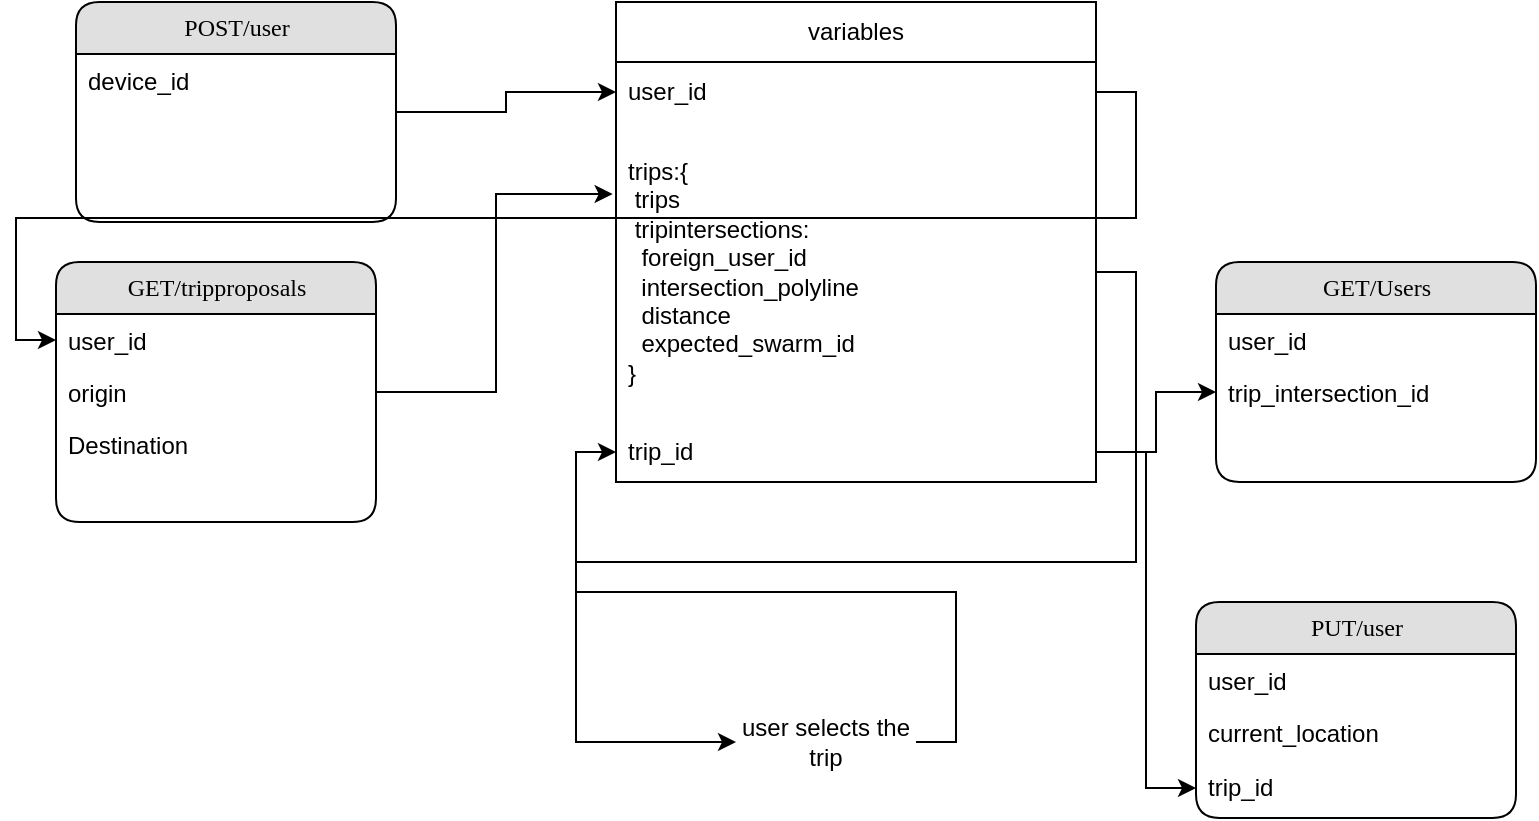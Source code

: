 <mxfile version="20.7.4" type="github" pages="3">
  <diagram name="Page-1" id="b520641d-4fe3-3701-9064-5fc419738815">
    <mxGraphModel dx="2388" dy="1456" grid="1" gridSize="10" guides="1" tooltips="1" connect="1" arrows="1" fold="1" page="1" pageScale="1" pageWidth="1100" pageHeight="850" background="none" math="0" shadow="0">
      <root>
        <mxCell id="0" />
        <mxCell id="1" parent="0" />
        <mxCell id="8EYG_bK2cF3EFuK98xYR-9" style="edgeStyle=orthogonalEdgeStyle;rounded=0;orthogonalLoop=1;jettySize=auto;html=1;entryX=0;entryY=0.5;entryDx=0;entryDy=0;" edge="1" parent="1" source="21ea969265ad0168-6" target="8EYG_bK2cF3EFuK98xYR-3">
          <mxGeometry relative="1" as="geometry" />
        </mxCell>
        <mxCell id="21ea969265ad0168-6" value="POST/user" style="swimlane;html=1;fontStyle=0;childLayout=stackLayout;horizontal=1;startSize=26;fillColor=#e0e0e0;horizontalStack=0;resizeParent=1;resizeLast=0;collapsible=1;marginBottom=0;swimlaneFillColor=#ffffff;align=center;rounded=1;shadow=0;comic=0;labelBackgroundColor=none;strokeWidth=1;fontFamily=Verdana;fontSize=12" parent="1" vertex="1">
          <mxGeometry x="130" y="10" width="160" height="110" as="geometry" />
        </mxCell>
        <mxCell id="21ea969265ad0168-7" value="device_id" style="text;html=1;strokeColor=none;fillColor=none;spacingLeft=4;spacingRight=4;whiteSpace=wrap;overflow=hidden;rotatable=0;points=[[0,0.5],[1,0.5]];portConstraint=eastwest;" parent="21ea969265ad0168-6" vertex="1">
          <mxGeometry y="26" width="160" height="26" as="geometry" />
        </mxCell>
        <mxCell id="21ea969265ad0168-10" value="GET/tripproposals" style="swimlane;html=1;fontStyle=0;childLayout=stackLayout;horizontal=1;startSize=26;fillColor=#e0e0e0;horizontalStack=0;resizeParent=1;resizeLast=0;collapsible=1;marginBottom=0;swimlaneFillColor=#ffffff;align=center;rounded=1;shadow=0;comic=0;labelBackgroundColor=none;strokeWidth=1;fontFamily=Verdana;fontSize=12" parent="1" vertex="1">
          <mxGeometry x="120" y="140" width="160" height="130" as="geometry" />
        </mxCell>
        <mxCell id="21ea969265ad0168-11" value="user_id" style="text;html=1;strokeColor=none;fillColor=none;spacingLeft=4;spacingRight=4;whiteSpace=wrap;overflow=hidden;rotatable=0;points=[[0,0.5],[1,0.5]];portConstraint=eastwest;" parent="21ea969265ad0168-10" vertex="1">
          <mxGeometry y="26" width="160" height="26" as="geometry" />
        </mxCell>
        <mxCell id="21ea969265ad0168-12" value="origin" style="text;html=1;strokeColor=none;fillColor=none;spacingLeft=4;spacingRight=4;whiteSpace=wrap;overflow=hidden;rotatable=0;points=[[0,0.5],[1,0.5]];portConstraint=eastwest;" parent="21ea969265ad0168-10" vertex="1">
          <mxGeometry y="52" width="160" height="26" as="geometry" />
        </mxCell>
        <mxCell id="21ea969265ad0168-52" value="Destination" style="text;html=1;strokeColor=none;fillColor=none;spacingLeft=4;spacingRight=4;whiteSpace=wrap;overflow=hidden;rotatable=0;points=[[0,0.5],[1,0.5]];portConstraint=eastwest;" parent="21ea969265ad0168-10" vertex="1">
          <mxGeometry y="78" width="160" height="26" as="geometry" />
        </mxCell>
        <mxCell id="21ea969265ad0168-22" value="PUT/user" style="swimlane;html=1;fontStyle=0;childLayout=stackLayout;horizontal=1;startSize=26;fillColor=#e0e0e0;horizontalStack=0;resizeParent=1;resizeLast=0;collapsible=1;marginBottom=0;swimlaneFillColor=#ffffff;align=center;rounded=1;shadow=0;comic=0;labelBackgroundColor=none;strokeWidth=1;fontFamily=Verdana;fontSize=12" parent="1" vertex="1">
          <mxGeometry x="690" y="310" width="160" height="108" as="geometry" />
        </mxCell>
        <mxCell id="21ea969265ad0168-24" value="user_id" style="text;html=1;strokeColor=none;fillColor=none;spacingLeft=4;spacingRight=4;whiteSpace=wrap;overflow=hidden;rotatable=0;points=[[0,0.5],[1,0.5]];portConstraint=eastwest;" parent="21ea969265ad0168-22" vertex="1">
          <mxGeometry y="26" width="160" height="26" as="geometry" />
        </mxCell>
        <mxCell id="21ea969265ad0168-23" value="current_location" style="text;html=1;strokeColor=none;fillColor=none;spacingLeft=4;spacingRight=4;whiteSpace=wrap;overflow=hidden;rotatable=0;points=[[0,0.5],[1,0.5]];portConstraint=eastwest;" parent="21ea969265ad0168-22" vertex="1">
          <mxGeometry y="52" width="160" height="26" as="geometry" />
        </mxCell>
        <mxCell id="8EYG_bK2cF3EFuK98xYR-15" value="trip_id" style="text;strokeColor=none;fillColor=none;align=left;verticalAlign=middle;spacingLeft=4;spacingRight=4;overflow=hidden;points=[[0,0.5],[1,0.5]];portConstraint=eastwest;rotatable=0;whiteSpace=wrap;html=1;" vertex="1" parent="21ea969265ad0168-22">
          <mxGeometry y="78" width="160" height="30" as="geometry" />
        </mxCell>
        <mxCell id="21ea969265ad0168-26" value="GET/Users" style="swimlane;html=1;fontStyle=0;childLayout=stackLayout;horizontal=1;startSize=26;fillColor=#e0e0e0;horizontalStack=0;resizeParent=1;resizeLast=0;collapsible=1;marginBottom=0;swimlaneFillColor=#ffffff;align=center;rounded=1;shadow=0;comic=0;labelBackgroundColor=none;strokeWidth=1;fontFamily=Verdana;fontSize=12" parent="1" vertex="1">
          <mxGeometry x="700" y="140" width="160" height="110" as="geometry" />
        </mxCell>
        <mxCell id="21ea969265ad0168-28" value="user_id" style="text;html=1;strokeColor=none;fillColor=none;spacingLeft=4;spacingRight=4;whiteSpace=wrap;overflow=hidden;rotatable=0;points=[[0,0.5],[1,0.5]];portConstraint=eastwest;" parent="21ea969265ad0168-26" vertex="1">
          <mxGeometry y="26" width="160" height="26" as="geometry" />
        </mxCell>
        <mxCell id="21ea969265ad0168-27" value="trip_intersection_id" style="text;html=1;strokeColor=none;fillColor=none;spacingLeft=4;spacingRight=4;whiteSpace=wrap;overflow=hidden;rotatable=0;points=[[0,0.5],[1,0.5]];portConstraint=eastwest;" parent="21ea969265ad0168-26" vertex="1">
          <mxGeometry y="52" width="160" height="26" as="geometry" />
        </mxCell>
        <mxCell id="8EYG_bK2cF3EFuK98xYR-2" value="variables" style="swimlane;fontStyle=0;childLayout=stackLayout;horizontal=1;startSize=30;horizontalStack=0;resizeParent=1;resizeParentMax=0;resizeLast=0;collapsible=1;marginBottom=0;whiteSpace=wrap;html=1;" vertex="1" parent="1">
          <mxGeometry x="400" y="10" width="240" height="240" as="geometry" />
        </mxCell>
        <mxCell id="8EYG_bK2cF3EFuK98xYR-3" value="user_id" style="text;strokeColor=none;fillColor=none;align=left;verticalAlign=middle;spacingLeft=4;spacingRight=4;overflow=hidden;points=[[0,0.5],[1,0.5]];portConstraint=eastwest;rotatable=0;whiteSpace=wrap;html=1;" vertex="1" parent="8EYG_bK2cF3EFuK98xYR-2">
          <mxGeometry y="30" width="240" height="30" as="geometry" />
        </mxCell>
        <mxCell id="8EYG_bK2cF3EFuK98xYR-4" value="&lt;div&gt;trips:{&lt;/div&gt;&lt;div&gt;&lt;span style=&quot;white-space: pre;&quot;&gt;	&lt;/span&gt;trips&lt;br&gt;&lt;/div&gt;&lt;div&gt;&lt;span style=&quot;white-space: pre;&quot;&gt;	&lt;/span&gt;tripintersections:&lt;/div&gt;&lt;div&gt;&lt;span style=&quot;white-space: pre;&quot;&gt;	&lt;/span&gt;&lt;span style=&quot;white-space: pre;&quot;&gt;	&lt;/span&gt;foreign_user_id&lt;/div&gt;&lt;div&gt;&lt;span style=&quot;white-space: pre;&quot;&gt;	&lt;/span&gt;&lt;span style=&quot;white-space: pre;&quot;&gt;	intersection_polyline&lt;/span&gt;&lt;/div&gt;&lt;div&gt;&lt;span style=&quot;white-space: pre;&quot;&gt;	&lt;/span&gt;&lt;span style=&quot;white-space: pre;&quot;&gt;	&lt;/span&gt;distance&lt;/div&gt;&lt;div&gt;&lt;span style=&quot;white-space: pre;&quot;&gt;	&lt;/span&gt;&lt;span style=&quot;white-space: pre;&quot;&gt;	&lt;/span&gt;expected_swarm_id&lt;br&gt;&lt;/div&gt;&lt;div&gt;}&lt;/div&gt;" style="text;strokeColor=none;fillColor=none;align=left;verticalAlign=middle;spacingLeft=4;spacingRight=4;overflow=hidden;points=[[0,0.5],[1,0.5]];portConstraint=eastwest;rotatable=0;whiteSpace=wrap;html=1;" vertex="1" parent="8EYG_bK2cF3EFuK98xYR-2">
          <mxGeometry y="60" width="240" height="150" as="geometry" />
        </mxCell>
        <mxCell id="8EYG_bK2cF3EFuK98xYR-5" value="trip_id" style="text;strokeColor=none;fillColor=none;align=left;verticalAlign=middle;spacingLeft=4;spacingRight=4;overflow=hidden;points=[[0,0.5],[1,0.5]];portConstraint=eastwest;rotatable=0;whiteSpace=wrap;html=1;" vertex="1" parent="8EYG_bK2cF3EFuK98xYR-2">
          <mxGeometry y="210" width="240" height="30" as="geometry" />
        </mxCell>
        <mxCell id="8EYG_bK2cF3EFuK98xYR-7" style="edgeStyle=orthogonalEdgeStyle;rounded=0;orthogonalLoop=1;jettySize=auto;html=1;exitX=1;exitY=0.5;exitDx=0;exitDy=0;entryX=0;entryY=0.5;entryDx=0;entryDy=0;" edge="1" parent="1" source="8EYG_bK2cF3EFuK98xYR-3" target="21ea969265ad0168-11">
          <mxGeometry relative="1" as="geometry" />
        </mxCell>
        <mxCell id="8EYG_bK2cF3EFuK98xYR-12" style="edgeStyle=orthogonalEdgeStyle;rounded=0;orthogonalLoop=1;jettySize=auto;html=1;exitX=1;exitY=0.5;exitDx=0;exitDy=0;entryX=-0.007;entryY=0.24;entryDx=0;entryDy=0;entryPerimeter=0;" edge="1" parent="1" source="21ea969265ad0168-12" target="8EYG_bK2cF3EFuK98xYR-4">
          <mxGeometry relative="1" as="geometry" />
        </mxCell>
        <mxCell id="8EYG_bK2cF3EFuK98xYR-17" style="edgeStyle=orthogonalEdgeStyle;rounded=0;orthogonalLoop=1;jettySize=auto;html=1;exitX=1;exitY=0.5;exitDx=0;exitDy=0;entryX=0;entryY=0.5;entryDx=0;entryDy=0;" edge="1" parent="1" source="8EYG_bK2cF3EFuK98xYR-5" target="8EYG_bK2cF3EFuK98xYR-15">
          <mxGeometry relative="1" as="geometry" />
        </mxCell>
        <mxCell id="8EYG_bK2cF3EFuK98xYR-20" style="edgeStyle=orthogonalEdgeStyle;rounded=0;orthogonalLoop=1;jettySize=auto;html=1;exitX=1;exitY=0.5;exitDx=0;exitDy=0;entryX=0;entryY=0.5;entryDx=0;entryDy=0;" edge="1" parent="1" source="8EYG_bK2cF3EFuK98xYR-19" target="8EYG_bK2cF3EFuK98xYR-5">
          <mxGeometry relative="1" as="geometry" />
        </mxCell>
        <mxCell id="8EYG_bK2cF3EFuK98xYR-19" value="user selects the trip " style="text;html=1;strokeColor=none;fillColor=none;align=center;verticalAlign=middle;whiteSpace=wrap;rounded=0;strokeWidth=3;glass=1;" vertex="1" parent="1">
          <mxGeometry x="460" y="360" width="90" height="40" as="geometry" />
        </mxCell>
        <mxCell id="8EYG_bK2cF3EFuK98xYR-21" style="edgeStyle=orthogonalEdgeStyle;rounded=0;orthogonalLoop=1;jettySize=auto;html=1;exitX=1;exitY=0.5;exitDx=0;exitDy=0;entryX=0;entryY=0.5;entryDx=0;entryDy=0;" edge="1" parent="1" source="8EYG_bK2cF3EFuK98xYR-4" target="8EYG_bK2cF3EFuK98xYR-19">
          <mxGeometry relative="1" as="geometry" />
        </mxCell>
        <mxCell id="8EYG_bK2cF3EFuK98xYR-22" style="edgeStyle=orthogonalEdgeStyle;rounded=0;orthogonalLoop=1;jettySize=auto;html=1;exitX=1;exitY=0.5;exitDx=0;exitDy=0;entryX=0;entryY=0.5;entryDx=0;entryDy=0;" edge="1" parent="1" source="8EYG_bK2cF3EFuK98xYR-5" target="21ea969265ad0168-27">
          <mxGeometry relative="1" as="geometry" />
        </mxCell>
      </root>
    </mxGraphModel>
  </diagram>
  <diagram id="Jhuc6QCtDhViG4jhVsjJ" name="Seite-2">
    <mxGraphModel dx="1194" dy="1897" grid="1" gridSize="10" guides="1" tooltips="1" connect="1" arrows="1" fold="1" page="1" pageScale="1" pageWidth="827" pageHeight="1169" math="0" shadow="0">
      <root>
        <mxCell id="0" />
        <mxCell id="1" parent="0" />
        <mxCell id="KN1DDm4QLc_TguPzMcr2-1" style="edgeStyle=orthogonalEdgeStyle;rounded=0;orthogonalLoop=1;jettySize=auto;html=1;entryX=0;entryY=0.5;entryDx=0;entryDy=0;" edge="1" parent="1" source="KN1DDm4QLc_TguPzMcr2-2" target="KN1DDm4QLc_TguPzMcr2-16">
          <mxGeometry relative="1" as="geometry" />
        </mxCell>
        <mxCell id="sVhfbkBYTxxkXQJvgDh4-20" value="creates new user Id" style="edgeLabel;html=1;align=center;verticalAlign=middle;resizable=0;points=[];" vertex="1" connectable="0" parent="KN1DDm4QLc_TguPzMcr2-1">
          <mxGeometry x="-0.383" relative="1" as="geometry">
            <mxPoint as="offset" />
          </mxGeometry>
        </mxCell>
        <mxCell id="KN1DDm4QLc_TguPzMcr2-2" value="POST/user" style="swimlane;html=1;fontStyle=0;childLayout=stackLayout;horizontal=1;startSize=26;fillColor=#e0e0e0;horizontalStack=0;resizeParent=1;resizeLast=0;collapsible=1;marginBottom=0;swimlaneFillColor=#ffffff;align=center;rounded=1;shadow=0;comic=0;labelBackgroundColor=none;strokeWidth=1;fontFamily=Verdana;fontSize=12" vertex="1" parent="1">
          <mxGeometry x="50" width="160" height="110" as="geometry" />
        </mxCell>
        <mxCell id="KN1DDm4QLc_TguPzMcr2-3" value="device_id" style="text;html=1;strokeColor=none;fillColor=none;spacingLeft=4;spacingRight=4;whiteSpace=wrap;overflow=hidden;rotatable=0;points=[[0,0.5],[1,0.5]];portConstraint=eastwest;" vertex="1" parent="KN1DDm4QLc_TguPzMcr2-2">
          <mxGeometry y="26" width="160" height="26" as="geometry" />
        </mxCell>
        <mxCell id="KN1DDm4QLc_TguPzMcr2-4" value="GET/tripproposals" style="swimlane;html=1;fontStyle=0;childLayout=stackLayout;horizontal=1;startSize=26;fillColor=#e0e0e0;horizontalStack=0;resizeParent=1;resizeLast=0;collapsible=1;marginBottom=0;swimlaneFillColor=#ffffff;align=center;rounded=1;shadow=0;comic=0;labelBackgroundColor=none;strokeWidth=1;fontFamily=Verdana;fontSize=12" vertex="1" parent="1">
          <mxGeometry y="150" width="160" height="130" as="geometry" />
        </mxCell>
        <mxCell id="KN1DDm4QLc_TguPzMcr2-5" value="user_id" style="text;html=1;strokeColor=none;fillColor=none;spacingLeft=4;spacingRight=4;whiteSpace=wrap;overflow=hidden;rotatable=0;points=[[0,0.5],[1,0.5]];portConstraint=eastwest;" vertex="1" parent="KN1DDm4QLc_TguPzMcr2-4">
          <mxGeometry y="26" width="160" height="26" as="geometry" />
        </mxCell>
        <mxCell id="KN1DDm4QLc_TguPzMcr2-6" value="origin" style="text;html=1;strokeColor=none;fillColor=none;spacingLeft=4;spacingRight=4;whiteSpace=wrap;overflow=hidden;rotatable=0;points=[[0,0.5],[1,0.5]];portConstraint=eastwest;" vertex="1" parent="KN1DDm4QLc_TguPzMcr2-4">
          <mxGeometry y="52" width="160" height="26" as="geometry" />
        </mxCell>
        <mxCell id="KN1DDm4QLc_TguPzMcr2-7" value="Destination" style="text;html=1;strokeColor=none;fillColor=none;spacingLeft=4;spacingRight=4;whiteSpace=wrap;overflow=hidden;rotatable=0;points=[[0,0.5],[1,0.5]];portConstraint=eastwest;" vertex="1" parent="KN1DDm4QLc_TguPzMcr2-4">
          <mxGeometry y="78" width="160" height="26" as="geometry" />
        </mxCell>
        <mxCell id="sVhfbkBYTxxkXQJvgDh4-31" style="edgeStyle=orthogonalEdgeStyle;rounded=0;orthogonalLoop=1;jettySize=auto;html=1;" edge="1" parent="1" source="KN1DDm4QLc_TguPzMcr2-8" target="sVhfbkBYTxxkXQJvgDh4-23">
          <mxGeometry relative="1" as="geometry" />
        </mxCell>
        <mxCell id="KN1DDm4QLc_TguPzMcr2-8" value="PUT/user" style="swimlane;html=1;fontStyle=0;childLayout=stackLayout;horizontal=1;startSize=26;fillColor=#e0e0e0;horizontalStack=0;resizeParent=1;resizeLast=0;collapsible=1;marginBottom=0;swimlaneFillColor=#ffffff;align=center;rounded=1;shadow=0;comic=0;labelBackgroundColor=none;strokeWidth=1;fontFamily=Verdana;fontSize=12" vertex="1" parent="1">
          <mxGeometry x="630" y="370" width="160" height="108" as="geometry" />
        </mxCell>
        <mxCell id="KN1DDm4QLc_TguPzMcr2-9" value="user_id" style="text;html=1;strokeColor=none;fillColor=none;spacingLeft=4;spacingRight=4;whiteSpace=wrap;overflow=hidden;rotatable=0;points=[[0,0.5],[1,0.5]];portConstraint=eastwest;" vertex="1" parent="KN1DDm4QLc_TguPzMcr2-8">
          <mxGeometry y="26" width="160" height="26" as="geometry" />
        </mxCell>
        <mxCell id="KN1DDm4QLc_TguPzMcr2-10" value="current_location" style="text;html=1;strokeColor=none;fillColor=none;spacingLeft=4;spacingRight=4;whiteSpace=wrap;overflow=hidden;rotatable=0;points=[[0,0.5],[1,0.5]];portConstraint=eastwest;" vertex="1" parent="KN1DDm4QLc_TguPzMcr2-8">
          <mxGeometry y="52" width="160" height="26" as="geometry" />
        </mxCell>
        <mxCell id="KN1DDm4QLc_TguPzMcr2-11" value="trip_id" style="text;strokeColor=none;fillColor=none;align=left;verticalAlign=middle;spacingLeft=4;spacingRight=4;overflow=hidden;points=[[0,0.5],[1,0.5]];portConstraint=eastwest;rotatable=0;whiteSpace=wrap;html=1;" vertex="1" parent="KN1DDm4QLc_TguPzMcr2-8">
          <mxGeometry y="78" width="160" height="30" as="geometry" />
        </mxCell>
        <mxCell id="sVhfbkBYTxxkXQJvgDh4-33" style="edgeStyle=orthogonalEdgeStyle;rounded=0;orthogonalLoop=1;jettySize=auto;html=1;exitX=0.5;exitY=0;exitDx=0;exitDy=0;entryX=0.5;entryY=1;entryDx=0;entryDy=0;" edge="1" parent="1" source="sVhfbkBYTxxkXQJvgDh4-22" target="KN1DDm4QLc_TguPzMcr2-12">
          <mxGeometry relative="1" as="geometry" />
        </mxCell>
        <mxCell id="KN1DDm4QLc_TguPzMcr2-12" value="GET/Users" style="swimlane;html=1;fontStyle=0;childLayout=stackLayout;horizontal=1;startSize=26;fillColor=#e0e0e0;horizontalStack=0;resizeParent=1;resizeLast=0;collapsible=1;marginBottom=0;swimlaneFillColor=#ffffff;align=center;rounded=1;shadow=0;comic=0;labelBackgroundColor=none;strokeWidth=1;fontFamily=Verdana;fontSize=12" vertex="1" parent="1">
          <mxGeometry x="790" y="-140" width="160" height="110" as="geometry" />
        </mxCell>
        <mxCell id="KN1DDm4QLc_TguPzMcr2-13" value="user_id" style="text;html=1;strokeColor=none;fillColor=none;spacingLeft=4;spacingRight=4;whiteSpace=wrap;overflow=hidden;rotatable=0;points=[[0,0.5],[1,0.5]];portConstraint=eastwest;" vertex="1" parent="KN1DDm4QLc_TguPzMcr2-12">
          <mxGeometry y="26" width="160" height="26" as="geometry" />
        </mxCell>
        <mxCell id="KN1DDm4QLc_TguPzMcr2-14" value="trip_id" style="text;html=1;strokeColor=none;fillColor=none;spacingLeft=4;spacingRight=4;whiteSpace=wrap;overflow=hidden;rotatable=0;points=[[0,0.5],[1,0.5]];portConstraint=eastwest;" vertex="1" parent="KN1DDm4QLc_TguPzMcr2-12">
          <mxGeometry y="52" width="160" height="26" as="geometry" />
        </mxCell>
        <mxCell id="KN1DDm4QLc_TguPzMcr2-15" value="trips data" style="swimlane;fontStyle=0;childLayout=stackLayout;horizontal=1;startSize=30;horizontalStack=0;resizeParent=1;resizeParentMax=0;resizeLast=0;collapsible=1;marginBottom=0;whiteSpace=wrap;html=1;" vertex="1" parent="1">
          <mxGeometry x="400" y="10" width="240" height="240" as="geometry" />
        </mxCell>
        <mxCell id="KN1DDm4QLc_TguPzMcr2-16" value="user_id" style="text;strokeColor=none;fillColor=none;align=left;verticalAlign=middle;spacingLeft=4;spacingRight=4;overflow=hidden;points=[[0,0.5],[1,0.5]];portConstraint=eastwest;rotatable=0;whiteSpace=wrap;html=1;" vertex="1" parent="KN1DDm4QLc_TguPzMcr2-15">
          <mxGeometry y="30" width="240" height="30" as="geometry" />
        </mxCell>
        <mxCell id="KN1DDm4QLc_TguPzMcr2-17" value="&lt;div&gt;trips:{&lt;/div&gt;&lt;div&gt;&lt;span style=&quot;white-space: pre;&quot;&gt;	&lt;/span&gt;trips&lt;br&gt;&lt;/div&gt;&lt;div&gt;&lt;span style=&quot;white-space: pre;&quot;&gt;	&lt;/span&gt;tripintersections:&lt;/div&gt;&lt;div&gt;&lt;span style=&quot;white-space: pre;&quot;&gt;	&lt;/span&gt;&lt;span style=&quot;white-space: pre;&quot;&gt;	&lt;/span&gt;foreign_user_id&lt;/div&gt;&lt;div&gt;&lt;span style=&quot;white-space: pre;&quot;&gt;	&lt;/span&gt;&lt;span style=&quot;white-space: pre;&quot;&gt;	intersection_polyline&lt;/span&gt;&lt;/div&gt;&lt;div&gt;&lt;span style=&quot;white-space: pre;&quot;&gt;	&lt;/span&gt;&lt;span style=&quot;white-space: pre;&quot;&gt;	&lt;/span&gt;distance&lt;/div&gt;&lt;div&gt;&lt;span style=&quot;white-space: pre;&quot;&gt;	&lt;/span&gt;&lt;span style=&quot;white-space: pre;&quot;&gt;	&lt;/span&gt;expected_swarm_id&lt;br&gt;&lt;/div&gt;&lt;div&gt;}&lt;/div&gt;" style="text;strokeColor=none;fillColor=none;align=left;verticalAlign=middle;spacingLeft=4;spacingRight=4;overflow=hidden;points=[[0,0.5],[1,0.5]];portConstraint=eastwest;rotatable=0;whiteSpace=wrap;html=1;" vertex="1" parent="KN1DDm4QLc_TguPzMcr2-15">
          <mxGeometry y="60" width="240" height="150" as="geometry" />
        </mxCell>
        <mxCell id="KN1DDm4QLc_TguPzMcr2-18" value="trip_id" style="text;strokeColor=none;fillColor=none;align=left;verticalAlign=middle;spacingLeft=4;spacingRight=4;overflow=hidden;points=[[0,0.5],[1,0.5]];portConstraint=eastwest;rotatable=0;whiteSpace=wrap;html=1;" vertex="1" parent="KN1DDm4QLc_TguPzMcr2-15">
          <mxGeometry y="210" width="240" height="30" as="geometry" />
        </mxCell>
        <mxCell id="KN1DDm4QLc_TguPzMcr2-21" style="edgeStyle=orthogonalEdgeStyle;rounded=0;orthogonalLoop=1;jettySize=auto;html=1;exitX=1;exitY=0.5;exitDx=0;exitDy=0;entryX=0;entryY=0.5;entryDx=0;entryDy=0;" edge="1" parent="1" source="KN1DDm4QLc_TguPzMcr2-18" target="KN1DDm4QLc_TguPzMcr2-11">
          <mxGeometry relative="1" as="geometry" />
        </mxCell>
        <mxCell id="KN1DDm4QLc_TguPzMcr2-22" style="edgeStyle=orthogonalEdgeStyle;rounded=0;orthogonalLoop=1;jettySize=auto;html=1;exitX=1;exitY=0.5;exitDx=0;exitDy=0;entryX=0;entryY=0.5;entryDx=0;entryDy=0;" edge="1" parent="1" source="KN1DDm4QLc_TguPzMcr2-23" target="KN1DDm4QLc_TguPzMcr2-18">
          <mxGeometry relative="1" as="geometry" />
        </mxCell>
        <mxCell id="KN1DDm4QLc_TguPzMcr2-23" value="&lt;div&gt;User selected Trip&lt;/div&gt;" style="text;html=1;strokeColor=#BD7000;fillColor=#f0a30a;align=center;verticalAlign=middle;whiteSpace=wrap;rounded=0;strokeWidth=3;glass=1;fontColor=#000000;" vertex="1" parent="1">
          <mxGeometry x="145" y="290" width="90" height="40" as="geometry" />
        </mxCell>
        <mxCell id="sVhfbkBYTxxkXQJvgDh4-1" value="POST/Swarms" style="swimlane;html=1;fontStyle=0;childLayout=stackLayout;horizontal=1;startSize=26;fillColor=#e0e0e0;horizontalStack=0;resizeParent=1;resizeLast=0;collapsible=1;marginBottom=0;swimlaneFillColor=#ffffff;align=center;rounded=1;shadow=0;comic=0;labelBackgroundColor=none;strokeWidth=1;fontFamily=Verdana;fontSize=12" vertex="1" parent="1">
          <mxGeometry x="110" y="480" width="160" height="108" as="geometry" />
        </mxCell>
        <mxCell id="sVhfbkBYTxxkXQJvgDh4-2" value="user_id&lt;span style=&quot;white-space: pre;&quot;&gt;	&lt;/span&gt;&lt;span style=&quot;white-space: pre;&quot;&gt;	&lt;/span&gt;" style="text;html=1;strokeColor=none;fillColor=none;spacingLeft=4;spacingRight=4;whiteSpace=wrap;overflow=hidden;rotatable=0;points=[[0,0.5],[1,0.5]];portConstraint=eastwest;" vertex="1" parent="sVhfbkBYTxxkXQJvgDh4-1">
          <mxGeometry y="26" width="160" height="26" as="geometry" />
        </mxCell>
        <mxCell id="sVhfbkBYTxxkXQJvgDh4-4" value="device_id&#39;s" style="text;strokeColor=none;fillColor=none;align=left;verticalAlign=middle;spacingLeft=4;spacingRight=4;overflow=hidden;points=[[0,0.5],[1,0.5]];portConstraint=eastwest;rotatable=0;whiteSpace=wrap;html=1;" vertex="1" parent="sVhfbkBYTxxkXQJvgDh4-1">
          <mxGeometry y="52" width="160" height="30" as="geometry" />
        </mxCell>
        <mxCell id="sVhfbkBYTxxkXQJvgDh4-17" style="edgeStyle=orthogonalEdgeStyle;rounded=0;orthogonalLoop=1;jettySize=auto;html=1;exitX=0.5;exitY=1;exitDx=0;exitDy=0;entryX=0.5;entryY=0;entryDx=0;entryDy=0;" edge="1" parent="1" source="sVhfbkBYTxxkXQJvgDh4-9" target="sVhfbkBYTxxkXQJvgDh4-5">
          <mxGeometry relative="1" as="geometry" />
        </mxCell>
        <mxCell id="sVhfbkBYTxxkXQJvgDh4-19" value="retrieves all the given variables from backend " style="edgeLabel;html=1;align=center;verticalAlign=middle;resizable=0;points=[];" vertex="1" connectable="0" parent="sVhfbkBYTxxkXQJvgDh4-17">
          <mxGeometry x="0.018" relative="1" as="geometry">
            <mxPoint as="offset" />
          </mxGeometry>
        </mxCell>
        <mxCell id="sVhfbkBYTxxkXQJvgDh4-5" value="GET/swarms" style="swimlane;html=1;fontStyle=0;childLayout=stackLayout;horizontal=1;startSize=26;fillColor=#e0e0e0;horizontalStack=0;resizeParent=1;resizeLast=0;collapsible=1;marginBottom=0;swimlaneFillColor=#ffffff;align=center;rounded=1;shadow=0;comic=0;labelBackgroundColor=none;strokeWidth=1;fontFamily=Verdana;fontSize=12" vertex="1" parent="1">
          <mxGeometry x="450" y="830" width="160" height="108" as="geometry" />
        </mxCell>
        <mxCell id="sVhfbkBYTxxkXQJvgDh4-7" value="user_id" style="text;html=1;strokeColor=none;fillColor=none;spacingLeft=4;spacingRight=4;whiteSpace=wrap;overflow=hidden;rotatable=0;points=[[0,0.5],[1,0.5]];portConstraint=eastwest;" vertex="1" parent="sVhfbkBYTxxkXQJvgDh4-5">
          <mxGeometry y="26" width="160" height="26" as="geometry" />
        </mxCell>
        <mxCell id="sVhfbkBYTxxkXQJvgDh4-6" value="swarm_id" style="text;html=1;strokeColor=none;fillColor=none;spacingLeft=4;spacingRight=4;whiteSpace=wrap;overflow=hidden;rotatable=0;points=[[0,0.5],[1,0.5]];portConstraint=eastwest;" vertex="1" parent="sVhfbkBYTxxkXQJvgDh4-5">
          <mxGeometry y="52" width="160" height="26" as="geometry" />
        </mxCell>
        <mxCell id="sVhfbkBYTxxkXQJvgDh4-9" value="Swarm Data" style="swimlane;fontStyle=0;childLayout=stackLayout;horizontal=1;startSize=30;horizontalStack=0;resizeParent=1;resizeParentMax=0;resizeLast=0;collapsible=1;marginBottom=0;whiteSpace=wrap;html=1;" vertex="1" parent="1">
          <mxGeometry x="410" y="470" width="240" height="266" as="geometry">
            <mxRectangle x="410" y="470" width="110" height="30" as="alternateBounds" />
          </mxGeometry>
        </mxCell>
        <mxCell id="sVhfbkBYTxxkXQJvgDh4-10" value="swarm_id" style="text;strokeColor=none;fillColor=none;align=left;verticalAlign=middle;spacingLeft=4;spacingRight=4;overflow=hidden;points=[[0,0.5],[1,0.5]];portConstraint=eastwest;rotatable=0;whiteSpace=wrap;html=1;" vertex="1" parent="sVhfbkBYTxxkXQJvgDh4-9">
          <mxGeometry y="30" width="240" height="30" as="geometry" />
        </mxCell>
        <mxCell id="sVhfbkBYTxxkXQJvgDh4-11" value="&lt;div&gt;trips_intersections :{&lt;/div&gt;&lt;div&gt;&lt;span style=&quot;white-space: pre;&quot;&gt;	&lt;/span&gt;trips&lt;br&gt;&lt;/div&gt;&lt;div&gt;&lt;span style=&quot;white-space: pre;&quot;&gt;	intersections&lt;/span&gt;&lt;/div&gt;&lt;div&gt;&lt;span style=&quot;white-space: pre;&quot;&gt;	&lt;/span&gt;distance&lt;br&gt;&lt;/div&gt;" style="text;strokeColor=none;fillColor=none;align=left;verticalAlign=middle;spacingLeft=4;spacingRight=4;overflow=hidden;points=[[0,0.5],[1,0.5]];portConstraint=eastwest;rotatable=0;whiteSpace=wrap;html=1;" vertex="1" parent="sVhfbkBYTxxkXQJvgDh4-9">
          <mxGeometry y="60" width="240" height="150" as="geometry" />
        </mxCell>
        <mxCell id="sVhfbkBYTxxkXQJvgDh4-12" value="location" style="text;strokeColor=none;fillColor=none;align=left;verticalAlign=middle;spacingLeft=4;spacingRight=4;overflow=hidden;points=[[0,0.5],[1,0.5]];portConstraint=eastwest;rotatable=0;whiteSpace=wrap;html=1;" vertex="1" parent="sVhfbkBYTxxkXQJvgDh4-9">
          <mxGeometry y="210" width="240" height="30" as="geometry" />
        </mxCell>
        <mxCell id="sVhfbkBYTxxkXQJvgDh4-13" value="speed" style="text;strokeColor=none;fillColor=none;align=left;verticalAlign=top;spacingLeft=4;spacingRight=4;overflow=hidden;rotatable=0;points=[[0,0.5],[1,0.5]];portConstraint=eastwest;whiteSpace=wrap;html=1;glass=1;strokeWidth=3;" vertex="1" parent="sVhfbkBYTxxkXQJvgDh4-9">
          <mxGeometry y="240" width="240" height="26" as="geometry" />
        </mxCell>
        <mxCell id="sVhfbkBYTxxkXQJvgDh4-14" style="edgeStyle=orthogonalEdgeStyle;rounded=0;orthogonalLoop=1;jettySize=auto;html=1;exitX=1;exitY=0.5;exitDx=0;exitDy=0;entryX=0;entryY=0.5;entryDx=0;entryDy=0;" edge="1" parent="1" source="sVhfbkBYTxxkXQJvgDh4-4" target="sVhfbkBYTxxkXQJvgDh4-10">
          <mxGeometry relative="1" as="geometry" />
        </mxCell>
        <mxCell id="sVhfbkBYTxxkXQJvgDh4-18" value="creates new Swarm Id" style="edgeLabel;html=1;align=center;verticalAlign=middle;resizable=0;points=[];" vertex="1" connectable="0" parent="sVhfbkBYTxxkXQJvgDh4-14">
          <mxGeometry x="-0.178" y="2" relative="1" as="geometry">
            <mxPoint as="offset" />
          </mxGeometry>
        </mxCell>
        <mxCell id="sVhfbkBYTxxkXQJvgDh4-22" value="users data" style="swimlane;fontStyle=0;childLayout=stackLayout;horizontal=1;startSize=30;horizontalStack=0;resizeParent=1;resizeParentMax=0;resizeLast=0;collapsible=1;marginBottom=0;whiteSpace=wrap;html=1;" vertex="1" parent="1">
          <mxGeometry x="750" y="20" width="240" height="310" as="geometry" />
        </mxCell>
        <mxCell id="sVhfbkBYTxxkXQJvgDh4-23" value="&lt;div&gt;users : {&lt;/div&gt;&lt;div&gt;&lt;span style=&quot;white-space: pre;&quot;&gt;	&lt;/span&gt;device_id&lt;/div&gt;&lt;div&gt;&lt;span style=&quot;white-space: pre;&quot;&gt;	&lt;/span&gt;position&lt;/div&gt;&lt;div&gt;&lt;span style=&quot;white-space: pre;&quot;&gt;	&lt;/span&gt;active_trip_id&lt;br&gt;&lt;/div&gt;&lt;div&gt;&lt;span style=&quot;white-space: pre;&quot;&gt;	&lt;/span&gt;speed&lt;br&gt;&lt;/div&gt;&lt;div&gt;}&lt;/div&gt;" style="text;strokeColor=none;fillColor=none;align=left;verticalAlign=middle;spacingLeft=4;spacingRight=4;overflow=hidden;points=[[0,0.5],[1,0.5]];portConstraint=eastwest;rotatable=0;whiteSpace=wrap;html=1;" vertex="1" parent="sVhfbkBYTxxkXQJvgDh4-22">
          <mxGeometry y="30" width="240" height="130" as="geometry" />
        </mxCell>
        <mxCell id="sVhfbkBYTxxkXQJvgDh4-24" value="&lt;div&gt;trip_intersection:{&lt;/div&gt;&lt;div&gt;&lt;span style=&quot;white-space: pre;&quot;&gt;	&lt;/span&gt;foreign_trip_id&lt;/div&gt;&lt;div&gt;&lt;span style=&quot;white-space: pre;&quot;&gt;	&lt;/span&gt;distance&lt;/div&gt;&lt;div&gt;&lt;span style=&quot;white-space: pre;&quot;&gt;	&lt;/span&gt;intersections_polyline&lt;/div&gt;&lt;div&gt;&lt;span style=&quot;white-space: pre;&quot;&gt;	&lt;/span&gt;expected_swarm_id&lt;br&gt;&lt;/div&gt;&lt;div&gt;&lt;br&gt;&lt;/div&gt;&lt;div&gt;}&lt;/div&gt;" style="text;strokeColor=none;fillColor=none;align=left;verticalAlign=middle;spacingLeft=4;spacingRight=4;overflow=hidden;points=[[0,0.5],[1,0.5]];portConstraint=eastwest;rotatable=0;whiteSpace=wrap;html=1;" vertex="1" parent="sVhfbkBYTxxkXQJvgDh4-22">
          <mxGeometry y="160" width="240" height="150" as="geometry" />
        </mxCell>
        <mxCell id="sVhfbkBYTxxkXQJvgDh4-32" style="edgeStyle=orthogonalEdgeStyle;rounded=0;orthogonalLoop=1;jettySize=auto;html=1;exitX=1;exitY=0.5;exitDx=0;exitDy=0;entryX=0;entryY=0.5;entryDx=0;entryDy=0;" edge="1" parent="1" source="KN1DDm4QLc_TguPzMcr2-17" target="sVhfbkBYTxxkXQJvgDh4-24">
          <mxGeometry relative="1" as="geometry" />
        </mxCell>
        <mxCell id="KN1DDm4QLc_TguPzMcr2-20" style="edgeStyle=orthogonalEdgeStyle;rounded=0;orthogonalLoop=1;jettySize=auto;html=1;exitX=-0.007;exitY=0.24;exitDx=0;exitDy=0;entryX=1;entryY=0.5;entryDx=0;entryDy=0;exitPerimeter=0;" edge="1" parent="1" source="KN1DDm4QLc_TguPzMcr2-17" target="KN1DDm4QLc_TguPzMcr2-6">
          <mxGeometry relative="1" as="geometry" />
        </mxCell>
        <mxCell id="sVhfbkBYTxxkXQJvgDh4-21" value="retrieves all the given variables from backend " style="edgeLabel;html=1;align=center;verticalAlign=middle;resizable=0;points=[];" vertex="1" connectable="0" parent="KN1DDm4QLc_TguPzMcr2-20">
          <mxGeometry x="-0.218" y="-2" relative="1" as="geometry">
            <mxPoint as="offset" />
          </mxGeometry>
        </mxCell>
      </root>
    </mxGraphModel>
  </diagram>
  <diagram id="Ex6XNHKZIbnVNy3UJA4f" name="Seite-3">
    <mxGraphModel dx="1194" dy="728" grid="1" gridSize="10" guides="1" tooltips="1" connect="1" arrows="1" fold="1" page="1" pageScale="1" pageWidth="827" pageHeight="1169" math="0" shadow="0">
      <root>
        <mxCell id="0" />
        <mxCell id="1" parent="0" />
        <mxCell id="O7sRCOxrLiRt3bqZ_i2W-1" style="edgeStyle=orthogonalEdgeStyle;rounded=0;orthogonalLoop=1;jettySize=auto;html=1;exitX=0.5;exitY=1;exitDx=0;exitDy=0;entryX=0.5;entryY=0;entryDx=0;entryDy=0;" edge="1" parent="1" source="O7sRCOxrLiRt3bqZ_i2W-3" target="O7sRCOxrLiRt3bqZ_i2W-14">
          <mxGeometry relative="1" as="geometry" />
        </mxCell>
        <mxCell id="O7sRCOxrLiRt3bqZ_i2W-2" value="User selects a destination address" style="edgeLabel;html=1;align=center;verticalAlign=middle;resizable=0;points=[];" vertex="1" connectable="0" parent="O7sRCOxrLiRt3bqZ_i2W-1">
          <mxGeometry x="-0.2" y="2" relative="1" as="geometry">
            <mxPoint as="offset" />
          </mxGeometry>
        </mxCell>
        <mxCell id="O7sRCOxrLiRt3bqZ_i2W-3" value="home page" style="rounded=1;whiteSpace=wrap;html=1;fontSize=12;glass=0;strokeWidth=1;shadow=0;" vertex="1" parent="1">
          <mxGeometry x="90" y="20" width="120" height="40" as="geometry" />
        </mxCell>
        <mxCell id="O7sRCOxrLiRt3bqZ_i2W-4" value="Yes" style="rounded=0;html=1;jettySize=auto;orthogonalLoop=1;fontSize=11;endArrow=block;endFill=0;endSize=8;strokeWidth=1;shadow=0;labelBackgroundColor=none;edgeStyle=orthogonalEdgeStyle;" edge="1" parent="1" source="O7sRCOxrLiRt3bqZ_i2W-6" target="O7sRCOxrLiRt3bqZ_i2W-10">
          <mxGeometry y="20" relative="1" as="geometry">
            <mxPoint as="offset" />
          </mxGeometry>
        </mxCell>
        <mxCell id="O7sRCOxrLiRt3bqZ_i2W-5" value="No" style="edgeStyle=orthogonalEdgeStyle;rounded=0;html=1;jettySize=auto;orthogonalLoop=1;fontSize=11;endArrow=block;endFill=0;endSize=8;strokeWidth=1;shadow=0;labelBackgroundColor=none;" edge="1" parent="1" source="O7sRCOxrLiRt3bqZ_i2W-6" target="O7sRCOxrLiRt3bqZ_i2W-7">
          <mxGeometry y="10" relative="1" as="geometry">
            <mxPoint as="offset" />
          </mxGeometry>
        </mxCell>
        <mxCell id="O7sRCOxrLiRt3bqZ_i2W-6" value="Lamp&lt;br&gt;plugged in?" style="rhombus;whiteSpace=wrap;html=1;shadow=0;fontFamily=Helvetica;fontSize=12;align=center;strokeWidth=1;spacing=6;spacingTop=-4;" vertex="1" parent="1">
          <mxGeometry x="10" y="360" width="100" height="80" as="geometry" />
        </mxCell>
        <mxCell id="O7sRCOxrLiRt3bqZ_i2W-7" value="Plug in lamp" style="rounded=1;whiteSpace=wrap;html=1;fontSize=12;glass=0;strokeWidth=1;shadow=0;" vertex="1" parent="1">
          <mxGeometry x="320" y="190" width="120" height="40" as="geometry" />
        </mxCell>
        <mxCell id="O7sRCOxrLiRt3bqZ_i2W-8" value="No" style="rounded=0;html=1;jettySize=auto;orthogonalLoop=1;fontSize=11;endArrow=block;endFill=0;endSize=8;strokeWidth=1;shadow=0;labelBackgroundColor=none;edgeStyle=orthogonalEdgeStyle;" edge="1" parent="1" source="O7sRCOxrLiRt3bqZ_i2W-10" target="O7sRCOxrLiRt3bqZ_i2W-11">
          <mxGeometry x="0.333" y="20" relative="1" as="geometry">
            <mxPoint as="offset" />
          </mxGeometry>
        </mxCell>
        <mxCell id="O7sRCOxrLiRt3bqZ_i2W-9" value="Yes" style="edgeStyle=orthogonalEdgeStyle;rounded=0;html=1;jettySize=auto;orthogonalLoop=1;fontSize=11;endArrow=block;endFill=0;endSize=8;strokeWidth=1;shadow=0;labelBackgroundColor=none;" edge="1" parent="1" source="O7sRCOxrLiRt3bqZ_i2W-10" target="O7sRCOxrLiRt3bqZ_i2W-12">
          <mxGeometry y="10" relative="1" as="geometry">
            <mxPoint as="offset" />
          </mxGeometry>
        </mxCell>
        <mxCell id="O7sRCOxrLiRt3bqZ_i2W-10" value="Bulb&lt;br&gt;burned out?" style="rhombus;whiteSpace=wrap;html=1;shadow=0;fontFamily=Helvetica;fontSize=12;align=center;strokeWidth=1;spacing=6;spacingTop=-4;" vertex="1" parent="1">
          <mxGeometry x="170" y="290" width="100" height="80" as="geometry" />
        </mxCell>
        <mxCell id="O7sRCOxrLiRt3bqZ_i2W-11" value="Repair Lamp" style="rounded=1;whiteSpace=wrap;html=1;fontSize=12;glass=0;strokeWidth=1;shadow=0;" vertex="1" parent="1">
          <mxGeometry x="160" y="430" width="120" height="40" as="geometry" />
        </mxCell>
        <mxCell id="O7sRCOxrLiRt3bqZ_i2W-12" value="Replace Bulb" style="rounded=1;whiteSpace=wrap;html=1;fontSize=12;glass=0;strokeWidth=1;shadow=0;" vertex="1" parent="1">
          <mxGeometry x="320" y="310" width="120" height="40" as="geometry" />
        </mxCell>
        <mxCell id="O7sRCOxrLiRt3bqZ_i2W-13" style="edgeStyle=orthogonalEdgeStyle;rounded=0;orthogonalLoop=1;jettySize=auto;html=1;exitX=0.5;exitY=1;exitDx=0;exitDy=0;entryX=0.5;entryY=0;entryDx=0;entryDy=0;" edge="1" parent="1" source="O7sRCOxrLiRt3bqZ_i2W-14" target="O7sRCOxrLiRt3bqZ_i2W-6">
          <mxGeometry relative="1" as="geometry" />
        </mxCell>
        <mxCell id="O7sRCOxrLiRt3bqZ_i2W-14" value="Tripproposal page" style="rounded=1;whiteSpace=wrap;html=1;fontSize=12;glass=0;strokeWidth=1;shadow=0;" vertex="1" parent="1">
          <mxGeometry x="90" y="130" width="120" height="40" as="geometry" />
        </mxCell>
      </root>
    </mxGraphModel>
  </diagram>
</mxfile>

